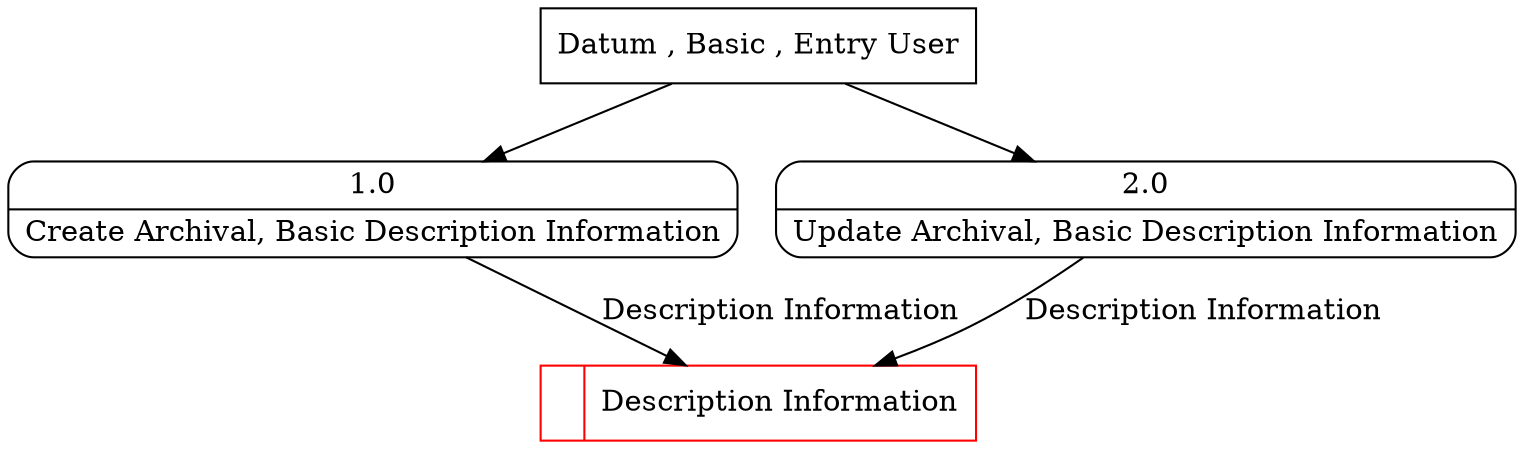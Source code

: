 digraph dfd2{ 
node[shape=record]
200 [label="<f0>  |<f1> Description Information " color=red];
201 [label="Datum , Basic , Entry User" shape=box];
202 [label="{<f0> 1.0|<f1> Create Archival, Basic Description Information }" shape=Mrecord];
203 [label="{<f0> 2.0|<f1> Update Archival, Basic Description Information }" shape=Mrecord];
201 -> 202
201 -> 203
202 -> 200 [label="Description Information"]
203 -> 200 [label="Description Information"]
}